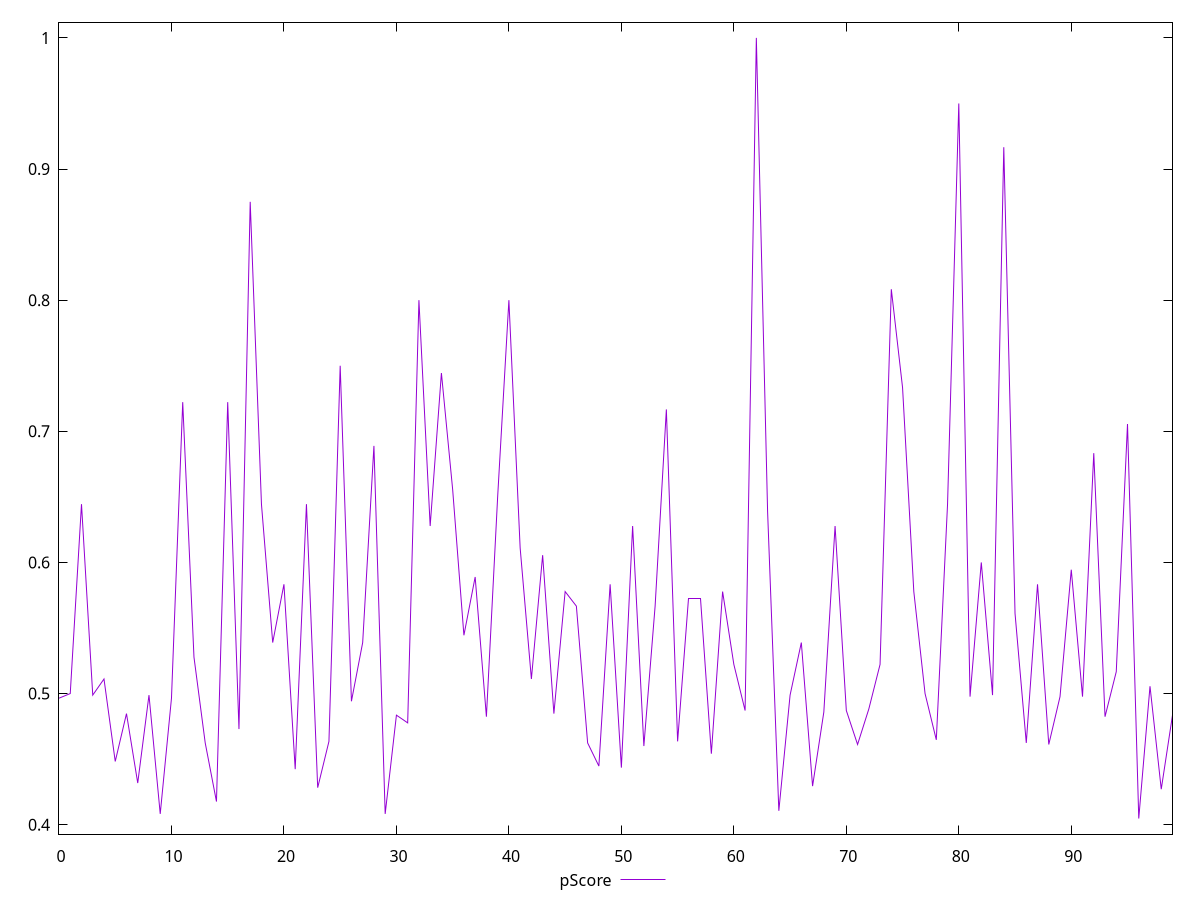 reset

$pScore <<EOF
0 0.4964705882352941
1 0.5
2 0.6444444444444445
3 0.4988235294117647
4 0.5111111111111111
5 0.44823529411764707
6 0.48470588235294115
7 0.43176470588235294
8 0.4988235294117647
9 0.40823529411764703
10 0.4964705882352941
11 0.7222222222222222
12 0.5277777777777778
13 0.4623529411764706
14 0.4176470588235294
15 0.7222222222222222
16 0.47294117647058825
17 0.875
18 0.6444444444444445
19 0.5388888888888889
20 0.5833333333333334
21 0.4423529411764706
22 0.6444444444444445
23 0.42823529411764705
24 0.46352941176470586
25 0.75
26 0.49411764705882355
27 0.5388888888888889
28 0.6888888888888889
29 0.40823529411764703
30 0.4835294117647059
31 0.4776470588235294
32 0.8
33 0.6277777777777778
34 0.7444444444444445
35 0.6555555555555556
36 0.5444444444444445
37 0.5888888888888889
38 0.4823529411764706
39 0.65
40 0.8
41 0.6111111111111112
42 0.5111111111111111
43 0.6055555555555556
44 0.48470588235294115
45 0.5777777777777777
46 0.5666666666666667
47 0.4623529411764706
48 0.4447058823529412
49 0.5833333333333334
50 0.4435294117647059
51 0.6277777777777778
52 0.46
53 0.5666666666666667
54 0.7166666666666667
55 0.46352941176470586
56 0.5722222222222222
57 0.5722222222222222
58 0.4541176470588235
59 0.5777777777777777
60 0.5222222222222223
61 0.48705882352941177
62 1
63 0.6388888888888888
64 0.41058823529411764
65 0.4988235294117647
66 0.5388888888888889
67 0.4294117647058824
68 0.4858823529411765
69 0.6277777777777778
70 0.48705882352941177
71 0.4611764705882353
72 0.48823529411764705
73 0.5222222222222223
74 0.8083333333333333
75 0.7333333333333333
76 0.5777777777777777
77 0.5
78 0.4647058823529412
79 0.6444444444444445
80 0.95
81 0.4976470588235294
82 0.6
83 0.4988235294117647
84 0.9166666666666666
85 0.5611111111111111
86 0.4623529411764706
87 0.5833333333333334
88 0.4611764705882353
89 0.4976470588235294
90 0.5944444444444444
91 0.4976470588235294
92 0.6833333333333333
93 0.4823529411764706
94 0.5166666666666666
95 0.7055555555555556
96 0.4047058823529412
97 0.5055555555555555
98 0.42705882352941177
99 0.4835294117647059
EOF

set key outside below
set xrange [0:99]
set yrange [0.39280000000000004:1.0119058823529412]
set trange [0.39280000000000004:1.0119058823529412]
set terminal svg size 640, 500 enhanced background rgb 'white'
set output "report/report_00029_2021-02-24T13-36-40.390Z/uses-http2/samples/agenda/pScore/values.svg"

plot $pScore title "pScore" with line

reset
